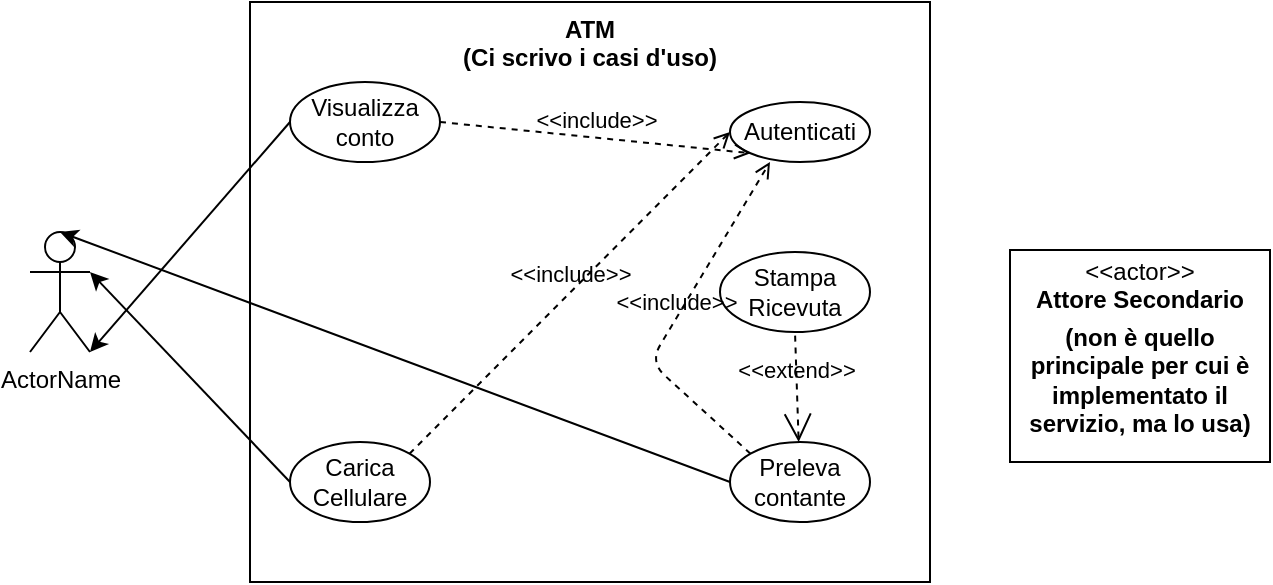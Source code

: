 <mxfile>
    <diagram id="vak5LUqrAzv2xcjE2rCS" name="Page-1">
        <mxGraphModel dx="723" dy="641" grid="1" gridSize="10" guides="1" tooltips="1" connect="1" arrows="1" fold="1" page="1" pageScale="1" pageWidth="850" pageHeight="1100" math="0" shadow="0">
            <root>
                <mxCell id="0"/>
                <mxCell id="1" parent="0"/>
                <mxCell id="2" value="ActorName" style="shape=umlActor;html=1;verticalLabelPosition=bottom;verticalAlign=top;align=center;" vertex="1" parent="1">
                    <mxGeometry x="310" y="705" width="30" height="60" as="geometry"/>
                </mxCell>
                <mxCell id="3" value="ATM&lt;br&gt;(Ci scrivo i casi d'uso)" style="shape=rect;html=1;verticalAlign=top;fontStyle=1;whiteSpace=wrap;align=center;" vertex="1" parent="1">
                    <mxGeometry x="420" y="590" width="340" height="290" as="geometry"/>
                </mxCell>
                <mxCell id="16" style="edgeStyle=none;html=1;exitX=0;exitY=0.5;exitDx=0;exitDy=0;entryX=1;entryY=1;entryDx=0;entryDy=0;entryPerimeter=0;strokeColor=default;" edge="1" parent="1" source="4" target="2">
                    <mxGeometry relative="1" as="geometry"/>
                </mxCell>
                <mxCell id="4" value="Visualizza conto" style="ellipse;whiteSpace=wrap;html=1;" vertex="1" parent="1">
                    <mxGeometry x="440" y="630" width="75" height="40" as="geometry"/>
                </mxCell>
                <mxCell id="14" style="edgeStyle=none;html=1;exitX=0;exitY=0.5;exitDx=0;exitDy=0;entryX=0.5;entryY=0;entryDx=0;entryDy=0;entryPerimeter=0;" edge="1" parent="1" source="8" target="2">
                    <mxGeometry relative="1" as="geometry"/>
                </mxCell>
                <mxCell id="8" value="Preleva contante" style="ellipse;whiteSpace=wrap;html=1;" vertex="1" parent="1">
                    <mxGeometry x="660" y="810" width="70" height="40" as="geometry"/>
                </mxCell>
                <mxCell id="13" style="edgeStyle=none;html=1;exitX=0;exitY=0.5;exitDx=0;exitDy=0;entryX=1;entryY=0.333;entryDx=0;entryDy=0;entryPerimeter=0;" edge="1" parent="1" source="9" target="2">
                    <mxGeometry relative="1" as="geometry"/>
                </mxCell>
                <mxCell id="9" value="Carica Cellulare" style="ellipse;whiteSpace=wrap;html=1;" vertex="1" parent="1">
                    <mxGeometry x="440" y="810" width="70" height="40" as="geometry"/>
                </mxCell>
                <mxCell id="19" value="Stampa Ricevuta" style="ellipse;whiteSpace=wrap;html=1;" vertex="1" parent="1">
                    <mxGeometry x="655" y="715" width="75" height="40" as="geometry"/>
                </mxCell>
                <mxCell id="20" value="&amp;lt;&amp;lt;extend&amp;gt;&amp;gt;" style="edgeStyle=none;html=1;startArrow=open;endArrow=none;startSize=12;verticalAlign=bottom;dashed=1;labelBackgroundColor=none;strokeColor=default;entryX=0.5;entryY=1;entryDx=0;entryDy=0;" edge="1" parent="1" source="8" target="19">
                    <mxGeometry width="160" relative="1" as="geometry">
                        <mxPoint x="450" y="820" as="sourcePoint"/>
                        <mxPoint x="610" y="820" as="targetPoint"/>
                    </mxGeometry>
                </mxCell>
                <mxCell id="21" value="Autenticati" style="ellipse;whiteSpace=wrap;html=1;" vertex="1" parent="1">
                    <mxGeometry x="660" y="640" width="70" height="30" as="geometry"/>
                </mxCell>
                <mxCell id="22" value="&amp;lt;&amp;lt;include&amp;gt;&amp;gt;" style="edgeStyle=none;html=1;endArrow=open;verticalAlign=bottom;dashed=1;labelBackgroundColor=none;strokeColor=default;exitX=1;exitY=0;exitDx=0;exitDy=0;entryX=0;entryY=0.5;entryDx=0;entryDy=0;" edge="1" parent="1" source="9" target="21">
                    <mxGeometry width="160" relative="1" as="geometry">
                        <mxPoint x="450" y="800" as="sourcePoint"/>
                        <mxPoint x="610" y="800" as="targetPoint"/>
                    </mxGeometry>
                </mxCell>
                <mxCell id="23" value="&amp;lt;&amp;lt;include&amp;gt;&amp;gt;" style="edgeStyle=none;html=1;endArrow=open;verticalAlign=bottom;dashed=1;labelBackgroundColor=none;strokeColor=default;entryX=0;entryY=1;entryDx=0;entryDy=0;exitX=1;exitY=0.5;exitDx=0;exitDy=0;" edge="1" parent="1" source="4" target="21">
                    <mxGeometry width="160" relative="1" as="geometry">
                        <mxPoint x="430" y="830" as="sourcePoint"/>
                        <mxPoint x="590" y="830" as="targetPoint"/>
                    </mxGeometry>
                </mxCell>
                <mxCell id="26" value="&amp;lt;&amp;lt;include&amp;gt;&amp;gt;" style="edgeStyle=none;html=1;endArrow=open;verticalAlign=bottom;dashed=1;labelBackgroundColor=none;strokeColor=default;exitX=0;exitY=0;exitDx=0;exitDy=0;entryX=1;entryY=0.5;entryDx=0;entryDy=0;" edge="1" parent="1" source="8">
                    <mxGeometry width="160" relative="1" as="geometry">
                        <mxPoint x="835.163" y="685.569" as="sourcePoint"/>
                        <mxPoint x="680.0" y="670" as="targetPoint"/>
                        <Array as="points">
                            <mxPoint x="620" y="770"/>
                        </Array>
                    </mxGeometry>
                </mxCell>
                <mxCell id="27" value="&lt;p style=&quot;margin:0px;margin-top:4px;text-align:center;&quot;&gt;&amp;lt;&amp;lt;actor&amp;gt;&amp;gt;&lt;br&gt;&lt;b&gt;Attore Secondario&lt;/b&gt;&lt;/p&gt;&lt;p style=&quot;margin:0px;margin-top:4px;text-align:center;&quot;&gt;&lt;b&gt;(non è quello principale per cui è implementato il servizio, ma lo usa&lt;/b&gt;&lt;b style=&quot;background-color: initial;&quot;&gt;)&lt;/b&gt;&lt;/p&gt;" style="shape=rect;html=1;overflow=fill;html=1;whiteSpace=wrap;align=center;" vertex="1" parent="1">
                    <mxGeometry x="800" y="714" width="130" height="106" as="geometry"/>
                </mxCell>
            </root>
        </mxGraphModel>
    </diagram>
</mxfile>